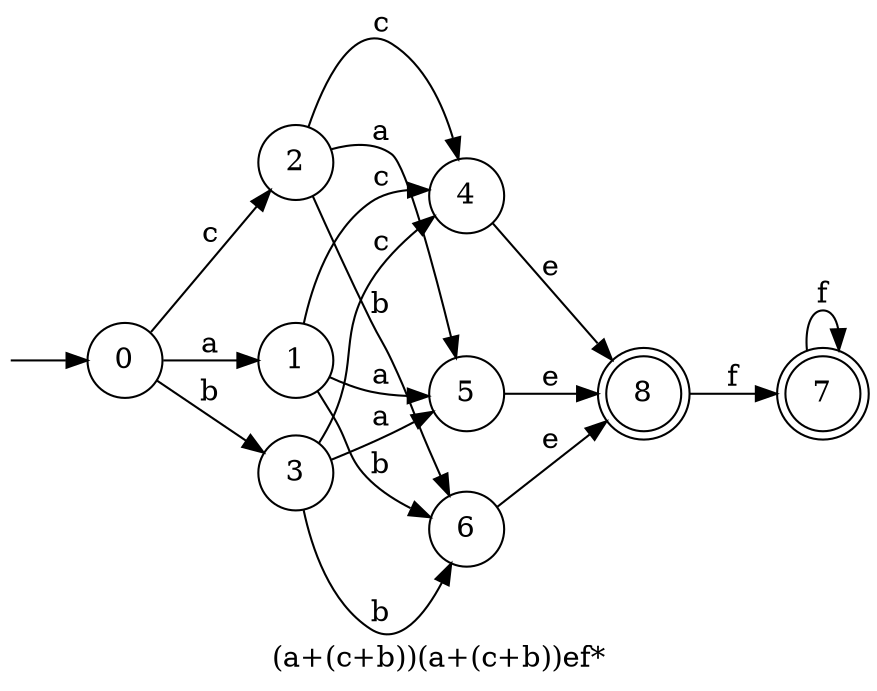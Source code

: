 digraph finite_state_machine {
  rankdir=LR;  
  size="8,5"  label="(a+(c+b))(a+(c+b))ef*"  node [shape = doublecircle]; "8" "7";
  node [shape = circle];
  __I__ [label="", style=invis, width=0]
  __I__ -> "0"
  "0" -> "1" [label = a];
  "0" -> "2" [label = c];
  "0" -> "3" [label = b];
  "8" -> "7" [label = f];
  "7" -> "7" [label = f];
  "1" -> "5" [label = a];
  "1" -> "4" [label = c];
  "1" -> "6" [label = b];
  "2" -> "5" [label = a];
  "2" -> "4" [label = c];
  "2" -> "6" [label = b];
  "3" -> "5" [label = a];
  "3" -> "4" [label = c];
  "3" -> "6" [label = b];
  "4" -> "8" [label = e];
  "5" -> "8" [label = e];
  "6" -> "8" [label = e];
}
